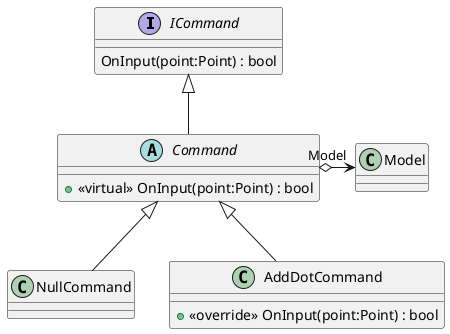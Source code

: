 @startuml
interface ICommand {
    OnInput(point:Point) : bool
}
abstract class Command {
    + <<virtual>> OnInput(point:Point) : bool
}
class NullCommand {
}
class AddDotCommand {
    + <<override>> OnInput(point:Point) : bool
}
ICommand <|-- Command
Command o-> "Model" Model
Command <|-- NullCommand
Command <|-- AddDotCommand
@enduml
